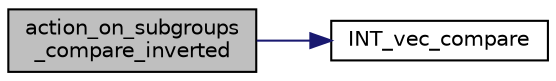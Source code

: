 digraph "action_on_subgroups_compare_inverted"
{
  edge [fontname="Helvetica",fontsize="10",labelfontname="Helvetica",labelfontsize="10"];
  node [fontname="Helvetica",fontsize="10",shape=record];
  rankdir="LR";
  Node648 [label="action_on_subgroups\l_compare_inverted",height=0.2,width=0.4,color="black", fillcolor="grey75", style="filled", fontcolor="black"];
  Node648 -> Node649 [color="midnightblue",fontsize="10",style="solid",fontname="Helvetica"];
  Node649 [label="INT_vec_compare",height=0.2,width=0.4,color="black", fillcolor="white", style="filled",URL="$d5/de2/foundations_2data__structures_2data__structures_8h.html#ac1a17fca23fb4a338aef8547a4c2fded"];
}
